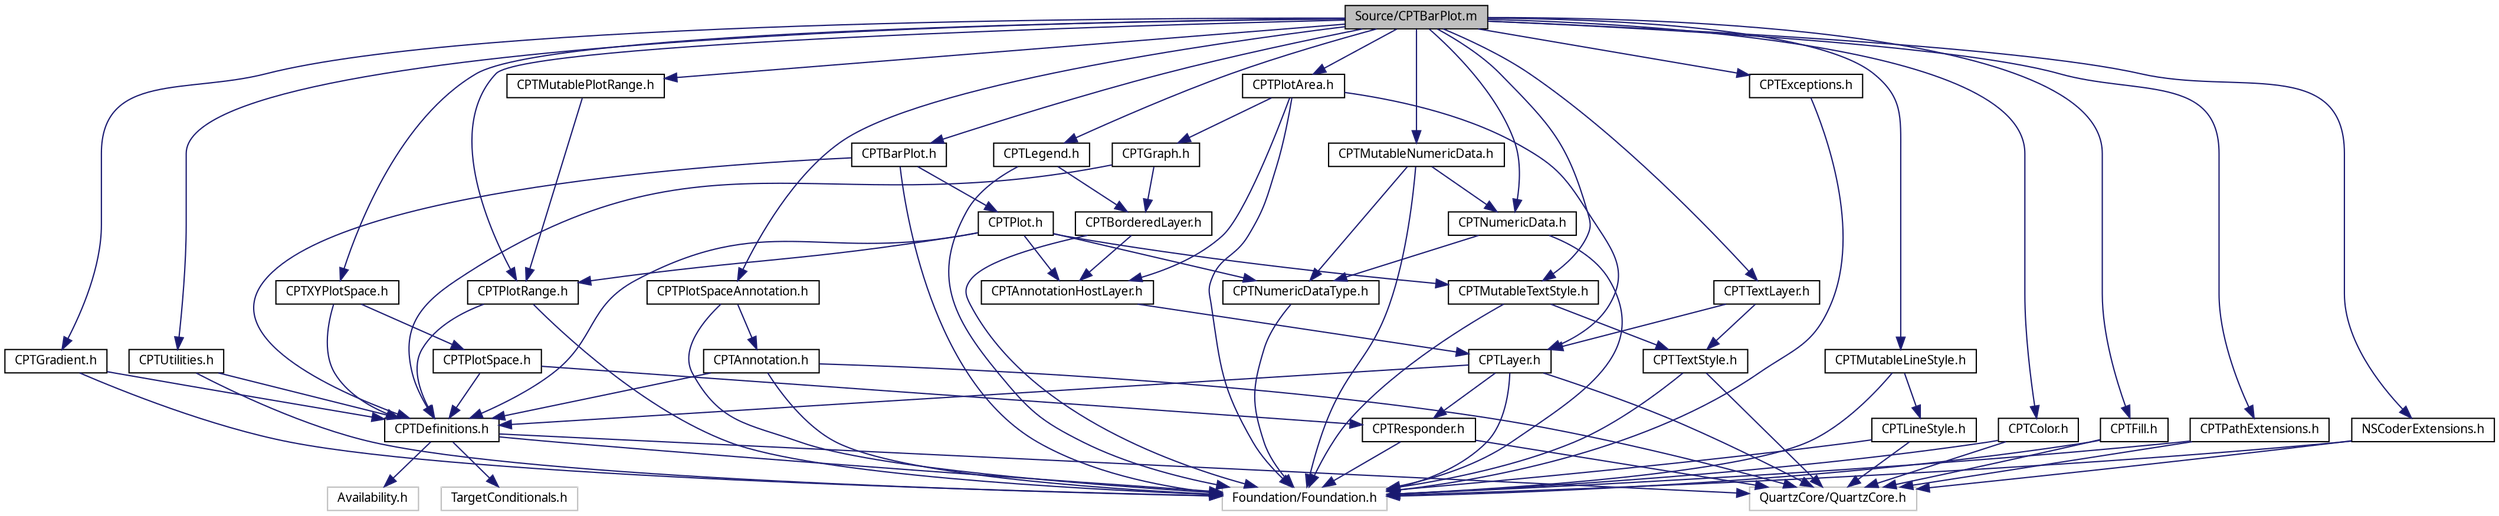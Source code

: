 digraph G
{
  bgcolor="transparent";
  edge [fontname="Lucinda Grande",fontsize="10",labelfontname="Lucinda Grande",labelfontsize="10"];
  node [fontname="Lucinda Grande",fontsize="10",shape=record];
  Node1 [label="Source/CPTBarPlot.m",height=0.2,width=0.4,color="black", fillcolor="grey75", style="filled" fontcolor="black"];
  Node1 -> Node2 [color="midnightblue",fontsize="10",style="solid",fontname="Lucinda Grande"];
  Node2 [label="CPTBarPlot.h",height=0.2,width=0.4,color="black",URL="$_c_p_t_bar_plot_8h.html"];
  Node2 -> Node3 [color="midnightblue",fontsize="10",style="solid",fontname="Lucinda Grande"];
  Node3 [label="CPTDefinitions.h",height=0.2,width=0.4,color="black",URL="$_c_p_t_definitions_8h.html"];
  Node3 -> Node4 [color="midnightblue",fontsize="10",style="solid",fontname="Lucinda Grande"];
  Node4 [label="QuartzCore/QuartzCore.h",height=0.2,width=0.4,color="grey75"];
  Node3 -> Node5 [color="midnightblue",fontsize="10",style="solid",fontname="Lucinda Grande"];
  Node5 [label="Availability.h",height=0.2,width=0.4,color="grey75"];
  Node3 -> Node6 [color="midnightblue",fontsize="10",style="solid",fontname="Lucinda Grande"];
  Node6 [label="TargetConditionals.h",height=0.2,width=0.4,color="grey75"];
  Node3 -> Node7 [color="midnightblue",fontsize="10",style="solid",fontname="Lucinda Grande"];
  Node7 [label="Foundation/Foundation.h",height=0.2,width=0.4,color="grey75"];
  Node2 -> Node8 [color="midnightblue",fontsize="10",style="solid",fontname="Lucinda Grande"];
  Node8 [label="CPTPlot.h",height=0.2,width=0.4,color="black",URL="$_c_p_t_plot_8h.html"];
  Node8 -> Node3 [color="midnightblue",fontsize="10",style="solid",fontname="Lucinda Grande"];
  Node8 -> Node9 [color="midnightblue",fontsize="10",style="solid",fontname="Lucinda Grande"];
  Node9 [label="CPTMutableTextStyle.h",height=0.2,width=0.4,color="black",URL="$_c_p_t_mutable_text_style_8h.html"];
  Node9 -> Node7 [color="midnightblue",fontsize="10",style="solid",fontname="Lucinda Grande"];
  Node9 -> Node10 [color="midnightblue",fontsize="10",style="solid",fontname="Lucinda Grande"];
  Node10 [label="CPTTextStyle.h",height=0.2,width=0.4,color="black",URL="$_c_p_t_text_style_8h.html"];
  Node10 -> Node4 [color="midnightblue",fontsize="10",style="solid",fontname="Lucinda Grande"];
  Node10 -> Node7 [color="midnightblue",fontsize="10",style="solid",fontname="Lucinda Grande"];
  Node8 -> Node11 [color="midnightblue",fontsize="10",style="solid",fontname="Lucinda Grande"];
  Node11 [label="CPTNumericDataType.h",height=0.2,width=0.4,color="black",URL="$_c_p_t_numeric_data_type_8h.html"];
  Node11 -> Node7 [color="midnightblue",fontsize="10",style="solid",fontname="Lucinda Grande"];
  Node8 -> Node12 [color="midnightblue",fontsize="10",style="solid",fontname="Lucinda Grande"];
  Node12 [label="CPTPlotRange.h",height=0.2,width=0.4,color="black",URL="$_c_p_t_plot_range_8h.html"];
  Node12 -> Node7 [color="midnightblue",fontsize="10",style="solid",fontname="Lucinda Grande"];
  Node12 -> Node3 [color="midnightblue",fontsize="10",style="solid",fontname="Lucinda Grande"];
  Node8 -> Node13 [color="midnightblue",fontsize="10",style="solid",fontname="Lucinda Grande"];
  Node13 [label="CPTAnnotationHostLayer.h",height=0.2,width=0.4,color="black",URL="$_c_p_t_annotation_host_layer_8h.html"];
  Node13 -> Node14 [color="midnightblue",fontsize="10",style="solid",fontname="Lucinda Grande"];
  Node14 [label="CPTLayer.h",height=0.2,width=0.4,color="black",URL="$_c_p_t_layer_8h.html"];
  Node14 -> Node15 [color="midnightblue",fontsize="10",style="solid",fontname="Lucinda Grande"];
  Node15 [label="CPTResponder.h",height=0.2,width=0.4,color="black",URL="$_c_p_t_responder_8h.html"];
  Node15 -> Node4 [color="midnightblue",fontsize="10",style="solid",fontname="Lucinda Grande"];
  Node15 -> Node7 [color="midnightblue",fontsize="10",style="solid",fontname="Lucinda Grande"];
  Node14 -> Node7 [color="midnightblue",fontsize="10",style="solid",fontname="Lucinda Grande"];
  Node14 -> Node4 [color="midnightblue",fontsize="10",style="solid",fontname="Lucinda Grande"];
  Node14 -> Node3 [color="midnightblue",fontsize="10",style="solid",fontname="Lucinda Grande"];
  Node2 -> Node7 [color="midnightblue",fontsize="10",style="solid",fontname="Lucinda Grande"];
  Node1 -> Node16 [color="midnightblue",fontsize="10",style="solid",fontname="Lucinda Grande"];
  Node16 [label="CPTColor.h",height=0.2,width=0.4,color="black",URL="$_c_p_t_color_8h.html"];
  Node16 -> Node4 [color="midnightblue",fontsize="10",style="solid",fontname="Lucinda Grande"];
  Node16 -> Node7 [color="midnightblue",fontsize="10",style="solid",fontname="Lucinda Grande"];
  Node1 -> Node17 [color="midnightblue",fontsize="10",style="solid",fontname="Lucinda Grande"];
  Node17 [label="CPTExceptions.h",height=0.2,width=0.4,color="black",URL="$_c_p_t_exceptions_8h.html"];
  Node17 -> Node7 [color="midnightblue",fontsize="10",style="solid",fontname="Lucinda Grande"];
  Node1 -> Node18 [color="midnightblue",fontsize="10",style="solid",fontname="Lucinda Grande"];
  Node18 [label="CPTFill.h",height=0.2,width=0.4,color="black",URL="$_c_p_t_fill_8h.html"];
  Node18 -> Node4 [color="midnightblue",fontsize="10",style="solid",fontname="Lucinda Grande"];
  Node18 -> Node7 [color="midnightblue",fontsize="10",style="solid",fontname="Lucinda Grande"];
  Node1 -> Node19 [color="midnightblue",fontsize="10",style="solid",fontname="Lucinda Grande"];
  Node19 [label="CPTGradient.h",height=0.2,width=0.4,color="black",URL="$_c_p_t_gradient_8h.html"];
  Node19 -> Node3 [color="midnightblue",fontsize="10",style="solid",fontname="Lucinda Grande"];
  Node19 -> Node7 [color="midnightblue",fontsize="10",style="solid",fontname="Lucinda Grande"];
  Node1 -> Node20 [color="midnightblue",fontsize="10",style="solid",fontname="Lucinda Grande"];
  Node20 [label="CPTLegend.h",height=0.2,width=0.4,color="black",URL="$_c_p_t_legend_8h.html"];
  Node20 -> Node7 [color="midnightblue",fontsize="10",style="solid",fontname="Lucinda Grande"];
  Node20 -> Node21 [color="midnightblue",fontsize="10",style="solid",fontname="Lucinda Grande"];
  Node21 [label="CPTBorderedLayer.h",height=0.2,width=0.4,color="black",URL="$_c_p_t_bordered_layer_8h.html"];
  Node21 -> Node7 [color="midnightblue",fontsize="10",style="solid",fontname="Lucinda Grande"];
  Node21 -> Node13 [color="midnightblue",fontsize="10",style="solid",fontname="Lucinda Grande"];
  Node1 -> Node22 [color="midnightblue",fontsize="10",style="solid",fontname="Lucinda Grande"];
  Node22 [label="CPTMutableLineStyle.h",height=0.2,width=0.4,color="black",URL="$_c_p_t_mutable_line_style_8h.html"];
  Node22 -> Node7 [color="midnightblue",fontsize="10",style="solid",fontname="Lucinda Grande"];
  Node22 -> Node23 [color="midnightblue",fontsize="10",style="solid",fontname="Lucinda Grande"];
  Node23 [label="CPTLineStyle.h",height=0.2,width=0.4,color="black",URL="$_c_p_t_line_style_8h.html"];
  Node23 -> Node4 [color="midnightblue",fontsize="10",style="solid",fontname="Lucinda Grande"];
  Node23 -> Node7 [color="midnightblue",fontsize="10",style="solid",fontname="Lucinda Grande"];
  Node1 -> Node24 [color="midnightblue",fontsize="10",style="solid",fontname="Lucinda Grande"];
  Node24 [label="CPTMutableNumericData.h",height=0.2,width=0.4,color="black",URL="$_c_p_t_mutable_numeric_data_8h.html"];
  Node24 -> Node11 [color="midnightblue",fontsize="10",style="solid",fontname="Lucinda Grande"];
  Node24 -> Node7 [color="midnightblue",fontsize="10",style="solid",fontname="Lucinda Grande"];
  Node24 -> Node25 [color="midnightblue",fontsize="10",style="solid",fontname="Lucinda Grande"];
  Node25 [label="CPTNumericData.h",height=0.2,width=0.4,color="black",URL="$_c_p_t_numeric_data_8h.html"];
  Node25 -> Node7 [color="midnightblue",fontsize="10",style="solid",fontname="Lucinda Grande"];
  Node25 -> Node11 [color="midnightblue",fontsize="10",style="solid",fontname="Lucinda Grande"];
  Node1 -> Node26 [color="midnightblue",fontsize="10",style="solid",fontname="Lucinda Grande"];
  Node26 [label="CPTMutablePlotRange.h",height=0.2,width=0.4,color="black",URL="$_c_p_t_mutable_plot_range_8h.html"];
  Node26 -> Node12 [color="midnightblue",fontsize="10",style="solid",fontname="Lucinda Grande"];
  Node1 -> Node9 [color="midnightblue",fontsize="10",style="solid",fontname="Lucinda Grande"];
  Node1 -> Node25 [color="midnightblue",fontsize="10",style="solid",fontname="Lucinda Grande"];
  Node1 -> Node27 [color="midnightblue",fontsize="10",style="solid",fontname="Lucinda Grande"];
  Node27 [label="CPTPathExtensions.h",height=0.2,width=0.4,color="black",URL="$_c_p_t_path_extensions_8h.html"];
  Node27 -> Node4 [color="midnightblue",fontsize="10",style="solid",fontname="Lucinda Grande"];
  Node27 -> Node7 [color="midnightblue",fontsize="10",style="solid",fontname="Lucinda Grande"];
  Node1 -> Node28 [color="midnightblue",fontsize="10",style="solid",fontname="Lucinda Grande"];
  Node28 [label="CPTPlotArea.h",height=0.2,width=0.4,color="black",URL="$_c_p_t_plot_area_8h.html"];
  Node28 -> Node29 [color="midnightblue",fontsize="10",style="solid",fontname="Lucinda Grande"];
  Node29 [label="CPTGraph.h",height=0.2,width=0.4,color="black",URL="$_c_p_t_graph_8h.html"];
  Node29 -> Node21 [color="midnightblue",fontsize="10",style="solid",fontname="Lucinda Grande"];
  Node29 -> Node3 [color="midnightblue",fontsize="10",style="solid",fontname="Lucinda Grande"];
  Node28 -> Node14 [color="midnightblue",fontsize="10",style="solid",fontname="Lucinda Grande"];
  Node28 -> Node7 [color="midnightblue",fontsize="10",style="solid",fontname="Lucinda Grande"];
  Node28 -> Node13 [color="midnightblue",fontsize="10",style="solid",fontname="Lucinda Grande"];
  Node1 -> Node12 [color="midnightblue",fontsize="10",style="solid",fontname="Lucinda Grande"];
  Node1 -> Node30 [color="midnightblue",fontsize="10",style="solid",fontname="Lucinda Grande"];
  Node30 [label="CPTPlotSpaceAnnotation.h",height=0.2,width=0.4,color="black",URL="$_c_p_t_plot_space_annotation_8h.html"];
  Node30 -> Node7 [color="midnightblue",fontsize="10",style="solid",fontname="Lucinda Grande"];
  Node30 -> Node31 [color="midnightblue",fontsize="10",style="solid",fontname="Lucinda Grande"];
  Node31 [label="CPTAnnotation.h",height=0.2,width=0.4,color="black",URL="$_c_p_t_annotation_8h.html"];
  Node31 -> Node3 [color="midnightblue",fontsize="10",style="solid",fontname="Lucinda Grande"];
  Node31 -> Node7 [color="midnightblue",fontsize="10",style="solid",fontname="Lucinda Grande"];
  Node31 -> Node4 [color="midnightblue",fontsize="10",style="solid",fontname="Lucinda Grande"];
  Node1 -> Node32 [color="midnightblue",fontsize="10",style="solid",fontname="Lucinda Grande"];
  Node32 [label="CPTTextLayer.h",height=0.2,width=0.4,color="black",URL="$_c_p_t_text_layer_8h.html"];
  Node32 -> Node10 [color="midnightblue",fontsize="10",style="solid",fontname="Lucinda Grande"];
  Node32 -> Node14 [color="midnightblue",fontsize="10",style="solid",fontname="Lucinda Grande"];
  Node1 -> Node33 [color="midnightblue",fontsize="10",style="solid",fontname="Lucinda Grande"];
  Node33 [label="CPTUtilities.h",height=0.2,width=0.4,color="black",URL="$_c_p_t_utilities_8h.html"];
  Node33 -> Node7 [color="midnightblue",fontsize="10",style="solid",fontname="Lucinda Grande"];
  Node33 -> Node3 [color="midnightblue",fontsize="10",style="solid",fontname="Lucinda Grande"];
  Node1 -> Node34 [color="midnightblue",fontsize="10",style="solid",fontname="Lucinda Grande"];
  Node34 [label="CPTXYPlotSpace.h",height=0.2,width=0.4,color="black",URL="$_c_p_t_x_y_plot_space_8h.html"];
  Node34 -> Node35 [color="midnightblue",fontsize="10",style="solid",fontname="Lucinda Grande"];
  Node35 [label="CPTPlotSpace.h",height=0.2,width=0.4,color="black",URL="$_c_p_t_plot_space_8h.html"];
  Node35 -> Node15 [color="midnightblue",fontsize="10",style="solid",fontname="Lucinda Grande"];
  Node35 -> Node3 [color="midnightblue",fontsize="10",style="solid",fontname="Lucinda Grande"];
  Node34 -> Node3 [color="midnightblue",fontsize="10",style="solid",fontname="Lucinda Grande"];
  Node1 -> Node36 [color="midnightblue",fontsize="10",style="solid",fontname="Lucinda Grande"];
  Node36 [label="NSCoderExtensions.h",height=0.2,width=0.4,color="black",URL="$_n_s_coder_extensions_8h.html"];
  Node36 -> Node4 [color="midnightblue",fontsize="10",style="solid",fontname="Lucinda Grande"];
  Node36 -> Node7 [color="midnightblue",fontsize="10",style="solid",fontname="Lucinda Grande"];
}
